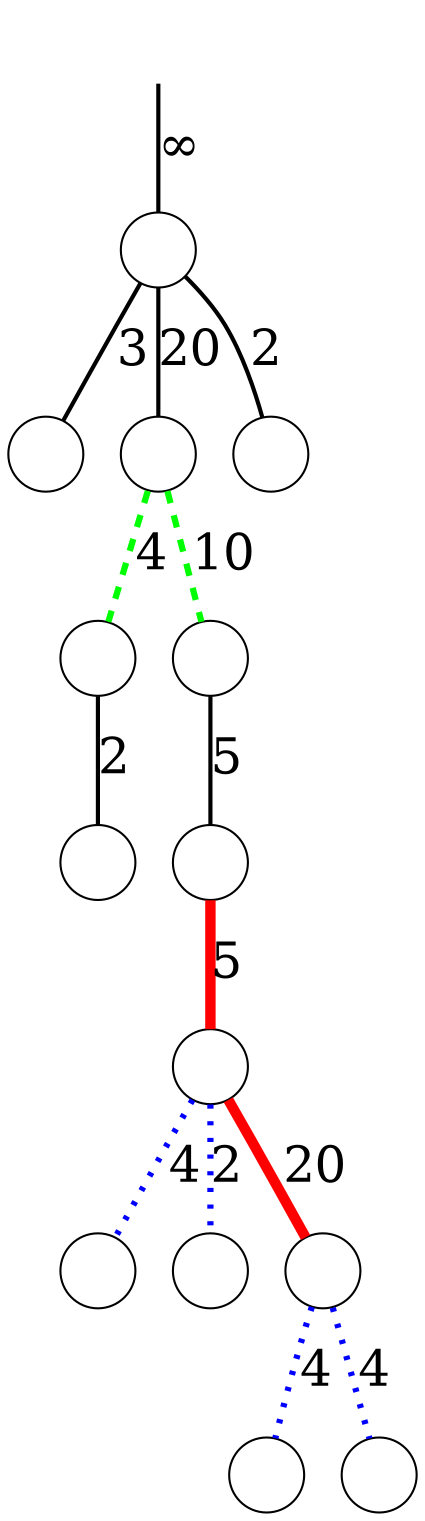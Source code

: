 digraph
{
	node [shape=circle, label=""];
	edge [dir=both, arrowtail=none, arrowhead=none, penwidth=2, fontsize=24];

	r -> n00 [label="&infin;"];
	n00 -> n10 [label=3];
	n00 -> n11 [label=20];
	n00 -> n12 [label=2];
	n11 -> n20 [label=4, color=green, style=dashed, penwidth=3];
	n11 -> n21 [label=10, color=green, style=dashed, penwidth=3];
	n20 -> n30 [label=2];
	n21 -> n31 [label=5];
	n31 -> n40 [label=5, color=red, penwidth=5];
	n40 -> n50 [label=4, color=blue, style=dotted, penwidth=3];
	n40 -> n51 [label=2, color=blue, style=dotted, penwidth=3];
	n40 -> n52 [label=20, color=red, penwidth=5];
	n52 -> n60 [label=4, color=blue, style=dotted, penwidth=3];
	n52 -> n61 [label=4, color=blue, style=dotted, penwidth=3];

	r [style=invisible];
}
